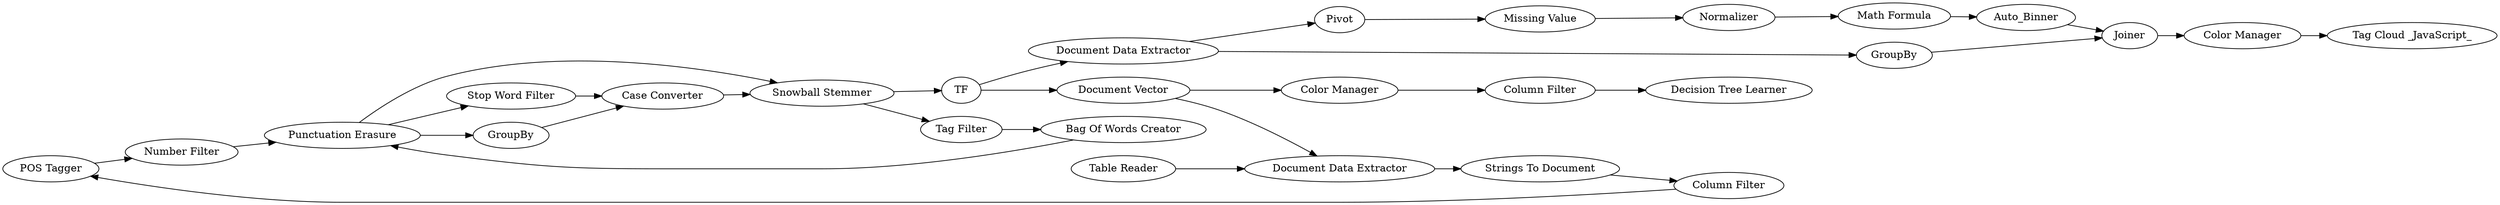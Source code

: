 digraph {
	33 -> 105
	106 -> 107
	109 -> 114
	108 -> 109
	22 -> 33
	122 -> 155
	106 -> 109
	110 -> 106
	135 -> 134
	163 -> 160
	21 -> 163
	160 -> 159
	137 -> 155
	20 -> 23
	109 -> 16
	21 -> 20
	134 -> 124
	106 -> 115
	16 -> 21
	138 -> 123
	16 -> 138
	114 -> 110
	115 -> 108
	138 -> 122
	120 -> 140
	105 -> 106
	107 -> 108
	164 -> 20
	155 -> 120
	123 -> 135
	124 -> 137
	23 -> 22
	21 [label="Document Vector"]
	138 [label="Document Data Extractor"]
	108 [label="Case Converter"]
	122 [label=GroupBy]
	105 [label="Number Filter"]
	163 [label="Color Manager"]
	137 [label=Auto_Binner]
	109 [label="Snowball Stemmer"]
	114 [label="Tag Filter"]
	110 [label="Bag Of Words Creator"]
	16 [label=TF]
	164 [label="Table Reader"]
	123 [label=Pivot]
	115 [label="Stop Word Filter"]
	22 [label="Column Filter"]
	23 [label="Strings To Document"]
	124 [label="Math Formula"]
	159 [label="Decision Tree Learner"]
	106 [label="Punctuation Erasure"]
	135 [label="Missing Value"]
	134 [label=Normalizer]
	160 [label="Column Filter"]
	107 [label=GroupBy]
	20 [label="Document Data Extractor"]
	120 [label="Color Manager"]
	140 [label="Tag Cloud _JavaScript_"]
	155 [label=Joiner]
	33 [label="POS Tagger"]
	rankdir=LR
}
